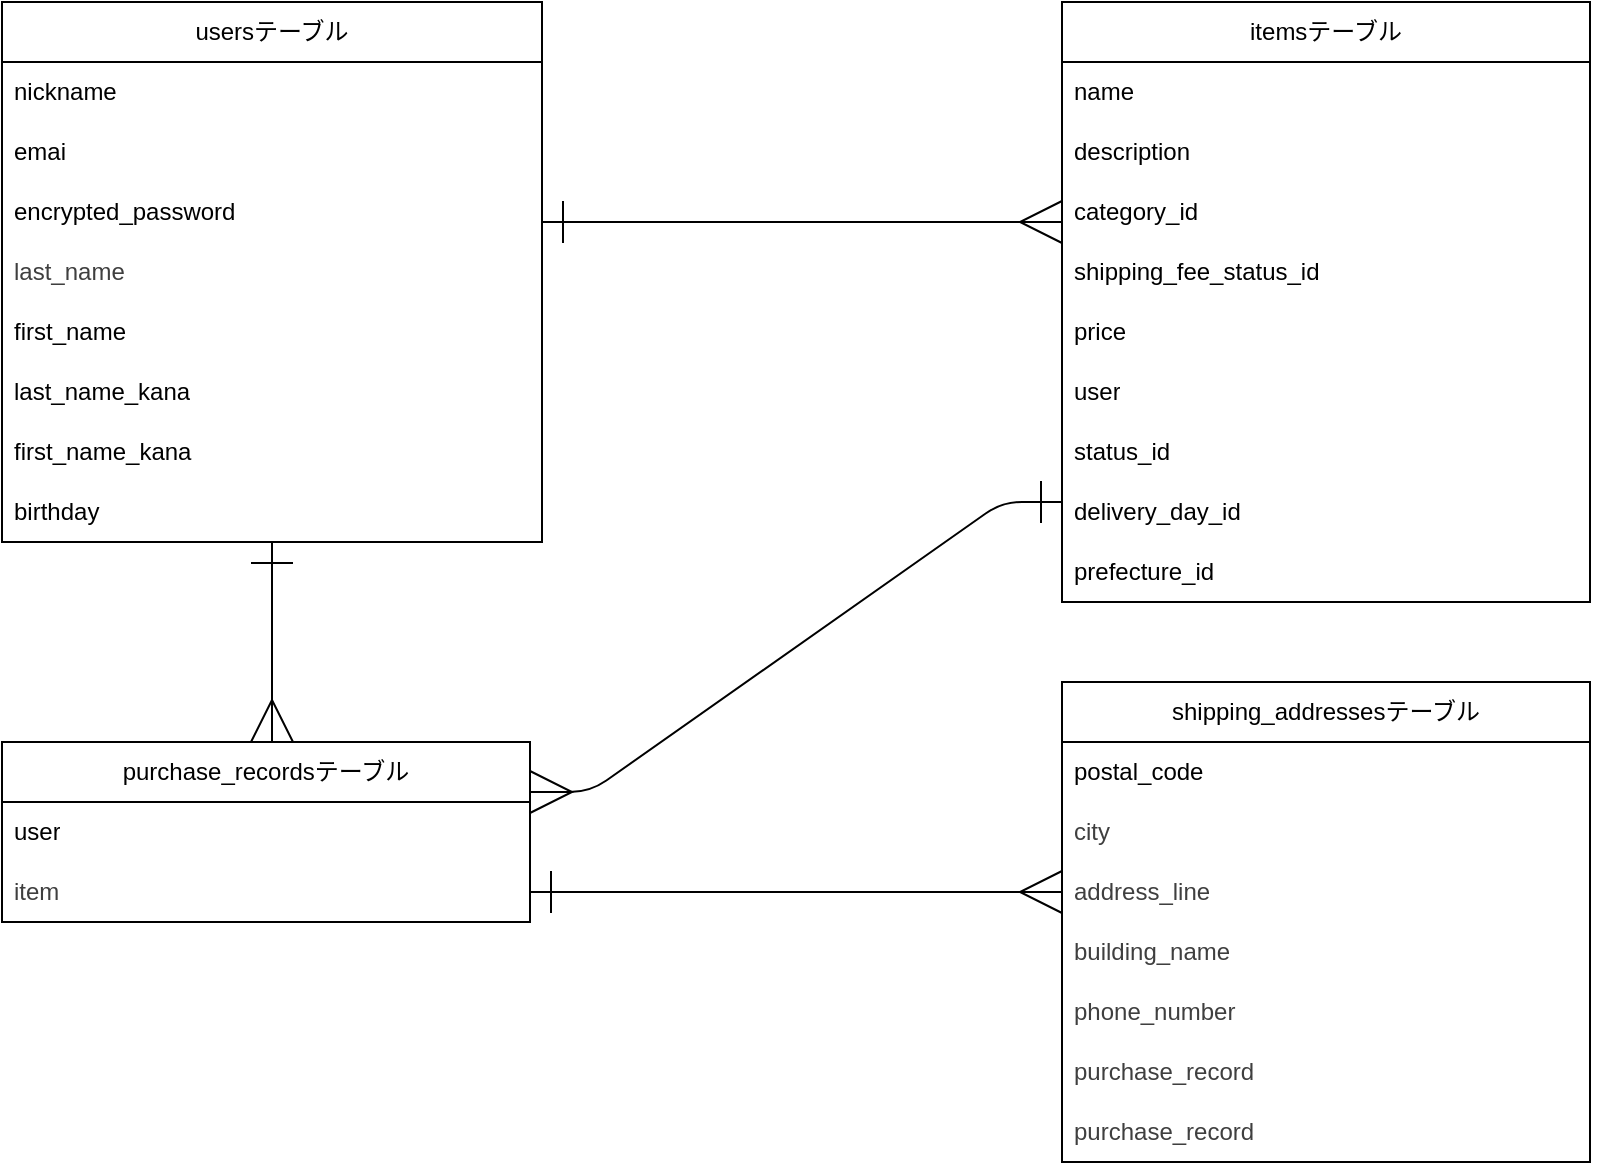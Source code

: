 <mxfile>
    <diagram id="PiBzzaeT3aJ2qT4lRwuz" name="ページ1">
        <mxGraphModel dx="912" dy="1005" grid="1" gridSize="10" guides="1" tooltips="1" connect="1" arrows="1" fold="1" page="1" pageScale="1" pageWidth="827" pageHeight="1169" math="0" shadow="0">
            <root>
                <mxCell id="0"/>
                <mxCell id="1" parent="0"/>
                <mxCell id="21" value="" style="group" parent="1" vertex="1" connectable="0">
                    <mxGeometry x="610" y="80" width="270" height="300" as="geometry"/>
                </mxCell>
                <mxCell id="2" value="itemsテーブル" style="swimlane;fontStyle=0;childLayout=stackLayout;horizontal=1;startSize=30;horizontalStack=0;resizeParent=1;resizeParentMax=0;resizeLast=0;collapsible=1;marginBottom=0;whiteSpace=wrap;html=1;movable=1;resizable=1;rotatable=1;deletable=1;editable=1;locked=0;connectable=1;container=0;" parent="21" vertex="1">
                    <mxGeometry width="264" height="300" as="geometry"/>
                </mxCell>
                <mxCell id="9" value="&lt;div&gt;&lt;span style=&quot;background-color: transparent;&quot;&gt;shipping_fee_status_id&lt;/span&gt;&lt;/div&gt;" style="text;strokeColor=none;fillColor=none;align=left;verticalAlign=middle;spacingLeft=4;spacingRight=4;overflow=hidden;points=[[0,0.5],[1,0.5]];portConstraint=eastwest;rotatable=0;whiteSpace=wrap;html=1;" parent="21" vertex="1">
                    <mxGeometry y="120" width="270" height="30" as="geometry"/>
                </mxCell>
                <mxCell id="3" value="&lt;font color=&quot;#000000&quot;&gt;name&lt;br&gt;&lt;/font&gt;" style="text;strokeColor=none;fillColor=none;align=left;verticalAlign=middle;spacingLeft=4;spacingRight=4;overflow=hidden;points=[[0,0.5],[1,0.5]];portConstraint=eastwest;rotatable=0;whiteSpace=wrap;html=1;" parent="21" vertex="1">
                    <mxGeometry y="30" width="264" height="30" as="geometry"/>
                </mxCell>
                <mxCell id="4" value="&lt;font color=&quot;#000000&quot;&gt;description&lt;br&gt;&lt;/font&gt;" style="text;strokeColor=none;fillColor=none;align=left;verticalAlign=middle;spacingLeft=4;spacingRight=4;overflow=hidden;points=[[0,0.5],[1,0.5]];portConstraint=eastwest;rotatable=0;whiteSpace=wrap;html=1;" parent="21" vertex="1">
                    <mxGeometry y="60" width="264" height="30" as="geometry"/>
                </mxCell>
                <mxCell id="5" value="&lt;div&gt;&lt;span style=&quot;background-color: transparent;&quot;&gt;category_id&lt;/span&gt;&lt;/div&gt;" style="text;strokeColor=none;fillColor=none;align=left;verticalAlign=middle;spacingLeft=4;spacingRight=4;overflow=hidden;points=[[0,0.5],[1,0.5]];portConstraint=eastwest;rotatable=0;whiteSpace=wrap;html=1;" parent="21" vertex="1">
                    <mxGeometry y="90" width="264" height="30" as="geometry"/>
                </mxCell>
                <mxCell id="16" value="&lt;div&gt;&lt;span style=&quot;background-color: transparent;&quot;&gt;price&lt;/span&gt;&lt;/div&gt;" style="text;strokeColor=none;fillColor=none;align=left;verticalAlign=middle;spacingLeft=4;spacingRight=4;overflow=hidden;points=[[0,0.5],[1,0.5]];portConstraint=eastwest;rotatable=0;whiteSpace=wrap;html=1;" parent="21" vertex="1">
                    <mxGeometry y="150" width="270" height="30" as="geometry"/>
                </mxCell>
                <mxCell id="17" value="&lt;div&gt;&lt;span style=&quot;background-color: transparent;&quot;&gt;user&lt;/span&gt;&lt;/div&gt;" style="text;strokeColor=none;fillColor=none;align=left;verticalAlign=middle;spacingLeft=4;spacingRight=4;overflow=hidden;points=[[0,0.5],[1,0.5]];portConstraint=eastwest;rotatable=0;whiteSpace=wrap;html=1;" parent="21" vertex="1">
                    <mxGeometry y="180" width="270" height="30" as="geometry"/>
                </mxCell>
                <mxCell id="18" value="&lt;div&gt;&lt;span style=&quot;background-color: transparent;&quot;&gt;status_id&lt;/span&gt;&lt;/div&gt;" style="text;strokeColor=none;fillColor=none;align=left;verticalAlign=middle;spacingLeft=4;spacingRight=4;overflow=hidden;points=[[0,0.5],[1,0.5]];portConstraint=eastwest;rotatable=0;whiteSpace=wrap;html=1;" parent="21" vertex="1">
                    <mxGeometry y="210" width="270" height="30" as="geometry"/>
                </mxCell>
                <mxCell id="19" value="&lt;div&gt;&lt;span style=&quot;background-color: transparent;&quot;&gt;delivery_day_id&lt;/span&gt;&lt;span style=&quot;background-color: transparent; white-space: pre;&quot;&gt;&#x9;&lt;/span&gt;&lt;span style=&quot;background-color: transparent;&quot;&gt;&amp;nbsp;&lt;/span&gt;&lt;/div&gt;" style="text;strokeColor=none;fillColor=none;align=left;verticalAlign=middle;spacingLeft=4;spacingRight=4;overflow=hidden;points=[[0,0.5],[1,0.5]];portConstraint=eastwest;rotatable=0;whiteSpace=wrap;html=1;" parent="21" vertex="1">
                    <mxGeometry y="240" width="270" height="30" as="geometry"/>
                </mxCell>
                <mxCell id="20" value="&lt;div&gt;&lt;span style=&quot;background-color: transparent;&quot;&gt;prefecture_id&lt;/span&gt;&lt;span style=&quot;background-color: transparent; white-space: pre;&quot;&gt;&#x9;&lt;/span&gt;&lt;span style=&quot;background-color: transparent;&quot;&gt;&amp;nbsp;&lt;/span&gt;&lt;/div&gt;" style="text;strokeColor=none;fillColor=none;align=left;verticalAlign=middle;spacingLeft=4;spacingRight=4;overflow=hidden;points=[[0,0.5],[1,0.5]];portConstraint=eastwest;rotatable=0;whiteSpace=wrap;html=1;" parent="21" vertex="1">
                    <mxGeometry y="270" width="270" height="30" as="geometry"/>
                </mxCell>
                <mxCell id="45" value="" style="group" parent="1" vertex="1" connectable="0">
                    <mxGeometry x="610" y="420" width="270" height="240" as="geometry"/>
                </mxCell>
                <mxCell id="35" value="shipping_addressesテーブル" style="swimlane;fontStyle=0;childLayout=stackLayout;horizontal=1;startSize=30;horizontalStack=0;resizeParent=1;resizeParentMax=0;resizeLast=0;collapsible=1;marginBottom=0;whiteSpace=wrap;html=1;movable=1;resizable=1;rotatable=1;deletable=1;editable=1;locked=0;connectable=1;container=0;" parent="45" vertex="1">
                    <mxGeometry width="264" height="240" as="geometry"/>
                </mxCell>
                <mxCell id="36" value="&lt;div&gt;&lt;div style=&quot;color: rgb(63, 63, 63);&quot;&gt;building_name&lt;br&gt;&lt;/div&gt;&lt;/div&gt;" style="text;strokeColor=none;fillColor=none;align=left;verticalAlign=middle;spacingLeft=4;spacingRight=4;overflow=hidden;points=[[0,0.5],[1,0.5]];portConstraint=eastwest;rotatable=0;whiteSpace=wrap;html=1;" parent="45" vertex="1">
                    <mxGeometry y="120" width="270" height="30" as="geometry"/>
                </mxCell>
                <mxCell id="37" value="&lt;font color=&quot;#000000&quot;&gt;&lt;div style=&quot;&quot;&gt;postal_code&lt;/div&gt;&lt;/font&gt;" style="text;strokeColor=none;fillColor=none;align=left;verticalAlign=middle;spacingLeft=4;spacingRight=4;overflow=hidden;points=[[0,0.5],[1,0.5]];portConstraint=eastwest;rotatable=0;whiteSpace=wrap;html=1;" parent="45" vertex="1">
                    <mxGeometry y="30" width="264" height="30" as="geometry"/>
                </mxCell>
                <mxCell id="38" value="&lt;font color=&quot;#000000&quot;&gt;&lt;div style=&quot;color: rgb(63, 63, 63);&quot;&gt;&lt;span style=&quot;color: rgb(63, 63, 63); background-color: transparent;&quot;&gt;city&lt;/span&gt;&lt;/div&gt;&lt;/font&gt;" style="text;strokeColor=none;fillColor=none;align=left;verticalAlign=middle;spacingLeft=4;spacingRight=4;overflow=hidden;points=[[0,0.5],[1,0.5]];portConstraint=eastwest;rotatable=0;whiteSpace=wrap;html=1;" parent="45" vertex="1">
                    <mxGeometry y="60" width="264" height="30" as="geometry"/>
                </mxCell>
                <mxCell id="39" value="&lt;div&gt;&lt;div style=&quot;color: rgb(63, 63, 63);&quot;&gt;address_line&lt;br&gt;&lt;/div&gt;&lt;/div&gt;" style="text;strokeColor=none;fillColor=none;align=left;verticalAlign=middle;spacingLeft=4;spacingRight=4;overflow=hidden;points=[[0,0.5],[1,0.5]];portConstraint=eastwest;rotatable=0;whiteSpace=wrap;html=1;" parent="45" vertex="1">
                    <mxGeometry y="90" width="264" height="30" as="geometry"/>
                </mxCell>
                <mxCell id="40" value="&lt;div&gt;&lt;div style=&quot;color: rgb(63, 63, 63);&quot;&gt;phone_number&lt;br&gt;&lt;/div&gt;&lt;/div&gt;" style="text;strokeColor=none;fillColor=none;align=left;verticalAlign=middle;spacingLeft=4;spacingRight=4;overflow=hidden;points=[[0,0.5],[1,0.5]];portConstraint=eastwest;rotatable=0;whiteSpace=wrap;html=1;" parent="45" vertex="1">
                    <mxGeometry y="150" width="270" height="30" as="geometry"/>
                </mxCell>
                <mxCell id="41" value="&lt;div&gt;&lt;span style=&quot;color: rgb(63, 63, 63);&quot;&gt;purchase_record&lt;/span&gt;&lt;/div&gt;" style="text;strokeColor=none;fillColor=none;align=left;verticalAlign=middle;spacingLeft=4;spacingRight=4;overflow=hidden;points=[[0,0.5],[1,0.5]];portConstraint=eastwest;rotatable=0;whiteSpace=wrap;html=1;" parent="45" vertex="1">
                    <mxGeometry y="180" width="270" height="30" as="geometry"/>
                </mxCell>
                <mxCell id="42" value="&lt;div&gt;&lt;span style=&quot;color: rgb(63, 63, 63);&quot;&gt;purchase_record&lt;/span&gt;&lt;/div&gt;" style="text;strokeColor=none;fillColor=none;align=left;verticalAlign=middle;spacingLeft=4;spacingRight=4;overflow=hidden;points=[[0,0.5],[1,0.5]];portConstraint=eastwest;rotatable=0;whiteSpace=wrap;html=1;" parent="45" vertex="1">
                    <mxGeometry y="210" width="270" height="30" as="geometry"/>
                </mxCell>
                <mxCell id="55" value="" style="group" parent="1" vertex="1" connectable="0">
                    <mxGeometry x="80" y="450" width="264" height="90" as="geometry"/>
                </mxCell>
                <mxCell id="47" value="purchase_recordsテーブル" style="swimlane;fontStyle=0;childLayout=stackLayout;horizontal=1;startSize=30;horizontalStack=0;resizeParent=1;resizeParentMax=0;resizeLast=0;collapsible=1;marginBottom=0;whiteSpace=wrap;html=1;movable=1;resizable=1;rotatable=1;deletable=1;editable=1;locked=0;connectable=1;container=0;" parent="55" vertex="1">
                    <mxGeometry width="264" height="90" as="geometry"/>
                </mxCell>
                <mxCell id="49" value="&lt;font color=&quot;#000000&quot;&gt;&lt;div style=&quot;&quot;&gt;user&lt;/div&gt;&lt;/font&gt;" style="text;strokeColor=none;fillColor=none;align=left;verticalAlign=middle;spacingLeft=4;spacingRight=4;overflow=hidden;points=[[0,0.5],[1,0.5]];portConstraint=eastwest;rotatable=0;whiteSpace=wrap;html=1;" parent="55" vertex="1">
                    <mxGeometry y="30" width="264" height="30" as="geometry"/>
                </mxCell>
                <mxCell id="50" value="&lt;font color=&quot;#000000&quot;&gt;&lt;div style=&quot;color: rgb(63, 63, 63);&quot;&gt;&lt;span style=&quot;color: rgb(63, 63, 63); background-color: transparent;&quot;&gt;item&lt;/span&gt;&lt;/div&gt;&lt;/font&gt;" style="text;strokeColor=none;fillColor=none;align=left;verticalAlign=middle;spacingLeft=4;spacingRight=4;overflow=hidden;points=[[0,0.5],[1,0.5]];portConstraint=eastwest;rotatable=0;whiteSpace=wrap;html=1;" parent="55" vertex="1">
                    <mxGeometry y="60" width="264" height="30" as="geometry"/>
                </mxCell>
                <mxCell id="56" value="" style="group" parent="1" vertex="1" connectable="0">
                    <mxGeometry x="80" y="80" width="270" height="270" as="geometry"/>
                </mxCell>
                <mxCell id="24" value="usersテーブル" style="swimlane;fontStyle=0;childLayout=stackLayout;horizontal=1;startSize=30;horizontalStack=0;resizeParent=1;resizeParentMax=0;resizeLast=0;collapsible=1;marginBottom=0;whiteSpace=wrap;html=1;movable=1;resizable=1;rotatable=1;deletable=1;editable=1;locked=0;connectable=1;container=0;" parent="56" vertex="1">
                    <mxGeometry width="270" height="270" as="geometry"/>
                </mxCell>
                <mxCell id="25" value="&lt;span style=&quot;color: rgb(63, 63, 63);&quot;&gt;last_name&lt;/span&gt;" style="text;strokeColor=none;fillColor=none;align=left;verticalAlign=middle;spacingLeft=4;spacingRight=4;overflow=hidden;points=[[0,0.5],[1,0.5]];portConstraint=eastwest;rotatable=0;whiteSpace=wrap;html=1;" parent="56" vertex="1">
                    <mxGeometry y="120" width="270" height="30" as="geometry"/>
                </mxCell>
                <mxCell id="26" value="&lt;font color=&quot;#000000&quot;&gt;&lt;div style=&quot;&quot;&gt;nickname&lt;/div&gt;&lt;/font&gt;" style="text;strokeColor=none;fillColor=none;align=left;verticalAlign=middle;spacingLeft=4;spacingRight=4;overflow=hidden;points=[[0,0.5],[1,0.5]];portConstraint=eastwest;rotatable=0;whiteSpace=wrap;html=1;" parent="56" vertex="1">
                    <mxGeometry y="30" width="264" height="30" as="geometry"/>
                </mxCell>
                <mxCell id="27" value="&lt;font color=&quot;#000000&quot;&gt;&lt;div style=&quot;&quot;&gt;&lt;span style=&quot;background-color: transparent;&quot;&gt;emai&lt;/span&gt;&lt;/div&gt;&lt;/font&gt;" style="text;strokeColor=none;fillColor=none;align=left;verticalAlign=middle;spacingLeft=4;spacingRight=4;overflow=hidden;points=[[0,0.5],[1,0.5]];portConstraint=eastwest;rotatable=0;whiteSpace=wrap;html=1;" parent="56" vertex="1">
                    <mxGeometry y="60" width="264" height="30" as="geometry"/>
                </mxCell>
                <mxCell id="28" value="&lt;div&gt;&lt;span style=&quot;background-color: transparent;&quot;&gt;encrypted_password&lt;/span&gt;&lt;/div&gt;" style="text;strokeColor=none;fillColor=none;align=left;verticalAlign=middle;spacingLeft=4;spacingRight=4;overflow=hidden;points=[[0,0.5],[1,0.5]];portConstraint=eastwest;rotatable=0;whiteSpace=wrap;html=1;" parent="56" vertex="1">
                    <mxGeometry y="90" width="264" height="30" as="geometry"/>
                </mxCell>
                <mxCell id="29" value="first_name" style="text;strokeColor=none;fillColor=none;align=left;verticalAlign=middle;spacingLeft=4;spacingRight=4;overflow=hidden;points=[[0,0.5],[1,0.5]];portConstraint=eastwest;rotatable=0;whiteSpace=wrap;html=1;" parent="56" vertex="1">
                    <mxGeometry y="150" width="270" height="30" as="geometry"/>
                </mxCell>
                <mxCell id="30" value="last_name_kana" style="text;strokeColor=none;fillColor=none;align=left;verticalAlign=middle;spacingLeft=4;spacingRight=4;overflow=hidden;points=[[0,0.5],[1,0.5]];portConstraint=eastwest;rotatable=0;whiteSpace=wrap;html=1;" parent="56" vertex="1">
                    <mxGeometry y="180" width="270" height="30" as="geometry"/>
                </mxCell>
                <mxCell id="31" value="first_name_kana" style="text;strokeColor=none;fillColor=none;align=left;verticalAlign=middle;spacingLeft=4;spacingRight=4;overflow=hidden;points=[[0,0.5],[1,0.5]];portConstraint=eastwest;rotatable=0;whiteSpace=wrap;html=1;" parent="56" vertex="1">
                    <mxGeometry y="210" width="270" height="30" as="geometry"/>
                </mxCell>
                <mxCell id="32" value="birthday&amp;nbsp; &amp;nbsp; &amp;nbsp;&amp;nbsp;" style="text;strokeColor=none;fillColor=none;align=left;verticalAlign=middle;spacingLeft=4;spacingRight=4;overflow=hidden;points=[[0,0.5],[1,0.5]];portConstraint=eastwest;rotatable=0;whiteSpace=wrap;html=1;" parent="56" vertex="1">
                    <mxGeometry y="240" width="270" height="30" as="geometry"/>
                </mxCell>
                <mxCell id="77" style="html=1;startArrow=ERone;startFill=0;endArrow=ERmany;endFill=0;entryX=0;entryY=0.5;entryDx=0;entryDy=0;strokeWidth=1;endSize=19;targetPerimeterSpacing=12;startSize=19;" parent="1" edge="1">
                    <mxGeometry relative="1" as="geometry">
                        <mxPoint x="610" y="190" as="targetPoint"/>
                        <mxPoint x="350" y="190" as="sourcePoint"/>
                    </mxGeometry>
                </mxCell>
                <mxCell id="79" style="edgeStyle=none;html=1;endArrow=ERmany;endFill=0;startArrow=ERone;startFill=0;endSize=19;startSize=19;" parent="1" source="32" edge="1">
                    <mxGeometry relative="1" as="geometry">
                        <mxPoint x="215" y="450" as="targetPoint"/>
                    </mxGeometry>
                </mxCell>
                <mxCell id="88" value="" style="edgeStyle=entityRelationEdgeStyle;fontSize=12;html=1;endArrow=ERone;endFill=0;exitX=1;exitY=0.5;exitDx=0;exitDy=0;startArrow=ERmany;startFill=0;endSize=19;startSize=19;" parent="1" edge="1">
                    <mxGeometry width="100" height="100" relative="1" as="geometry">
                        <mxPoint x="344" y="475" as="sourcePoint"/>
                        <mxPoint x="610" y="330" as="targetPoint"/>
                        <Array as="points">
                            <mxPoint x="360" y="460"/>
                            <mxPoint x="360" y="440"/>
                        </Array>
                    </mxGeometry>
                </mxCell>
                <mxCell id="89" style="edgeStyle=none;html=1;entryX=0;entryY=0.5;entryDx=0;entryDy=0;endArrow=ERmany;endFill=0;startArrow=ERone;startFill=0;startSize=19;endSize=19;" parent="1" source="50" target="39" edge="1">
                    <mxGeometry relative="1" as="geometry">
                        <mxPoint x="590" y="525" as="targetPoint"/>
                    </mxGeometry>
                </mxCell>
            </root>
        </mxGraphModel>
    </diagram>
</mxfile>